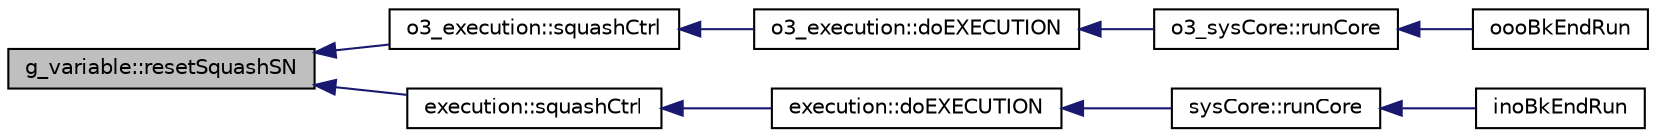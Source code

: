 digraph G
{
  edge [fontname="Helvetica",fontsize="10",labelfontname="Helvetica",labelfontsize="10"];
  node [fontname="Helvetica",fontsize="10",shape=record];
  rankdir=LR;
  Node1 [label="g_variable::resetSquashSN",height=0.2,width=0.4,color="black", fillcolor="grey75", style="filled" fontcolor="black"];
  Node1 -> Node2 [dir=back,color="midnightblue",fontsize="10",style="solid"];
  Node2 [label="o3_execution::squashCtrl",height=0.2,width=0.4,color="black", fillcolor="white", style="filled",URL="$classo3__execution.html#a590c0557a738cccb6ef7d8234743aa6f"];
  Node2 -> Node3 [dir=back,color="midnightblue",fontsize="10",style="solid"];
  Node3 [label="o3_execution::doEXECUTION",height=0.2,width=0.4,color="black", fillcolor="white", style="filled",URL="$classo3__execution.html#ad3e4a2e10bfcad9fa8c73b77c3b9fffb"];
  Node3 -> Node4 [dir=back,color="midnightblue",fontsize="10",style="solid"];
  Node4 [label="o3_sysCore::runCore",height=0.2,width=0.4,color="black", fillcolor="white", style="filled",URL="$classo3__sysCore.html#ab97edaa7f8ea74d7315b71d7d03a736c"];
  Node4 -> Node5 [dir=back,color="midnightblue",fontsize="10",style="solid"];
  Node5 [label="oooBkEndRun",height=0.2,width=0.4,color="black", fillcolor="white", style="filled",URL="$oooBkEnd_8h.html#aaa2cf7fe88073cf54894d48f17271d93"];
  Node1 -> Node6 [dir=back,color="midnightblue",fontsize="10",style="solid"];
  Node6 [label="execution::squashCtrl",height=0.2,width=0.4,color="black", fillcolor="white", style="filled",URL="$classexecution.html#a3e12895813ee78b1a7d2d10894db1204"];
  Node6 -> Node7 [dir=back,color="midnightblue",fontsize="10",style="solid"];
  Node7 [label="execution::doEXECUTION",height=0.2,width=0.4,color="black", fillcolor="white", style="filled",URL="$classexecution.html#a972207b1dde6a4bb8731c3fc0908bac6"];
  Node7 -> Node8 [dir=back,color="midnightblue",fontsize="10",style="solid"];
  Node8 [label="sysCore::runCore",height=0.2,width=0.4,color="black", fillcolor="white", style="filled",URL="$classsysCore.html#a329e1539dcc7da668fb0d6237368922f"];
  Node8 -> Node9 [dir=back,color="midnightblue",fontsize="10",style="solid"];
  Node9 [label="inoBkEndRun",height=0.2,width=0.4,color="black", fillcolor="white", style="filled",URL="$inoBkEnd_8h.html#a7f7897adf2514facd31db95c4b90314d"];
}
